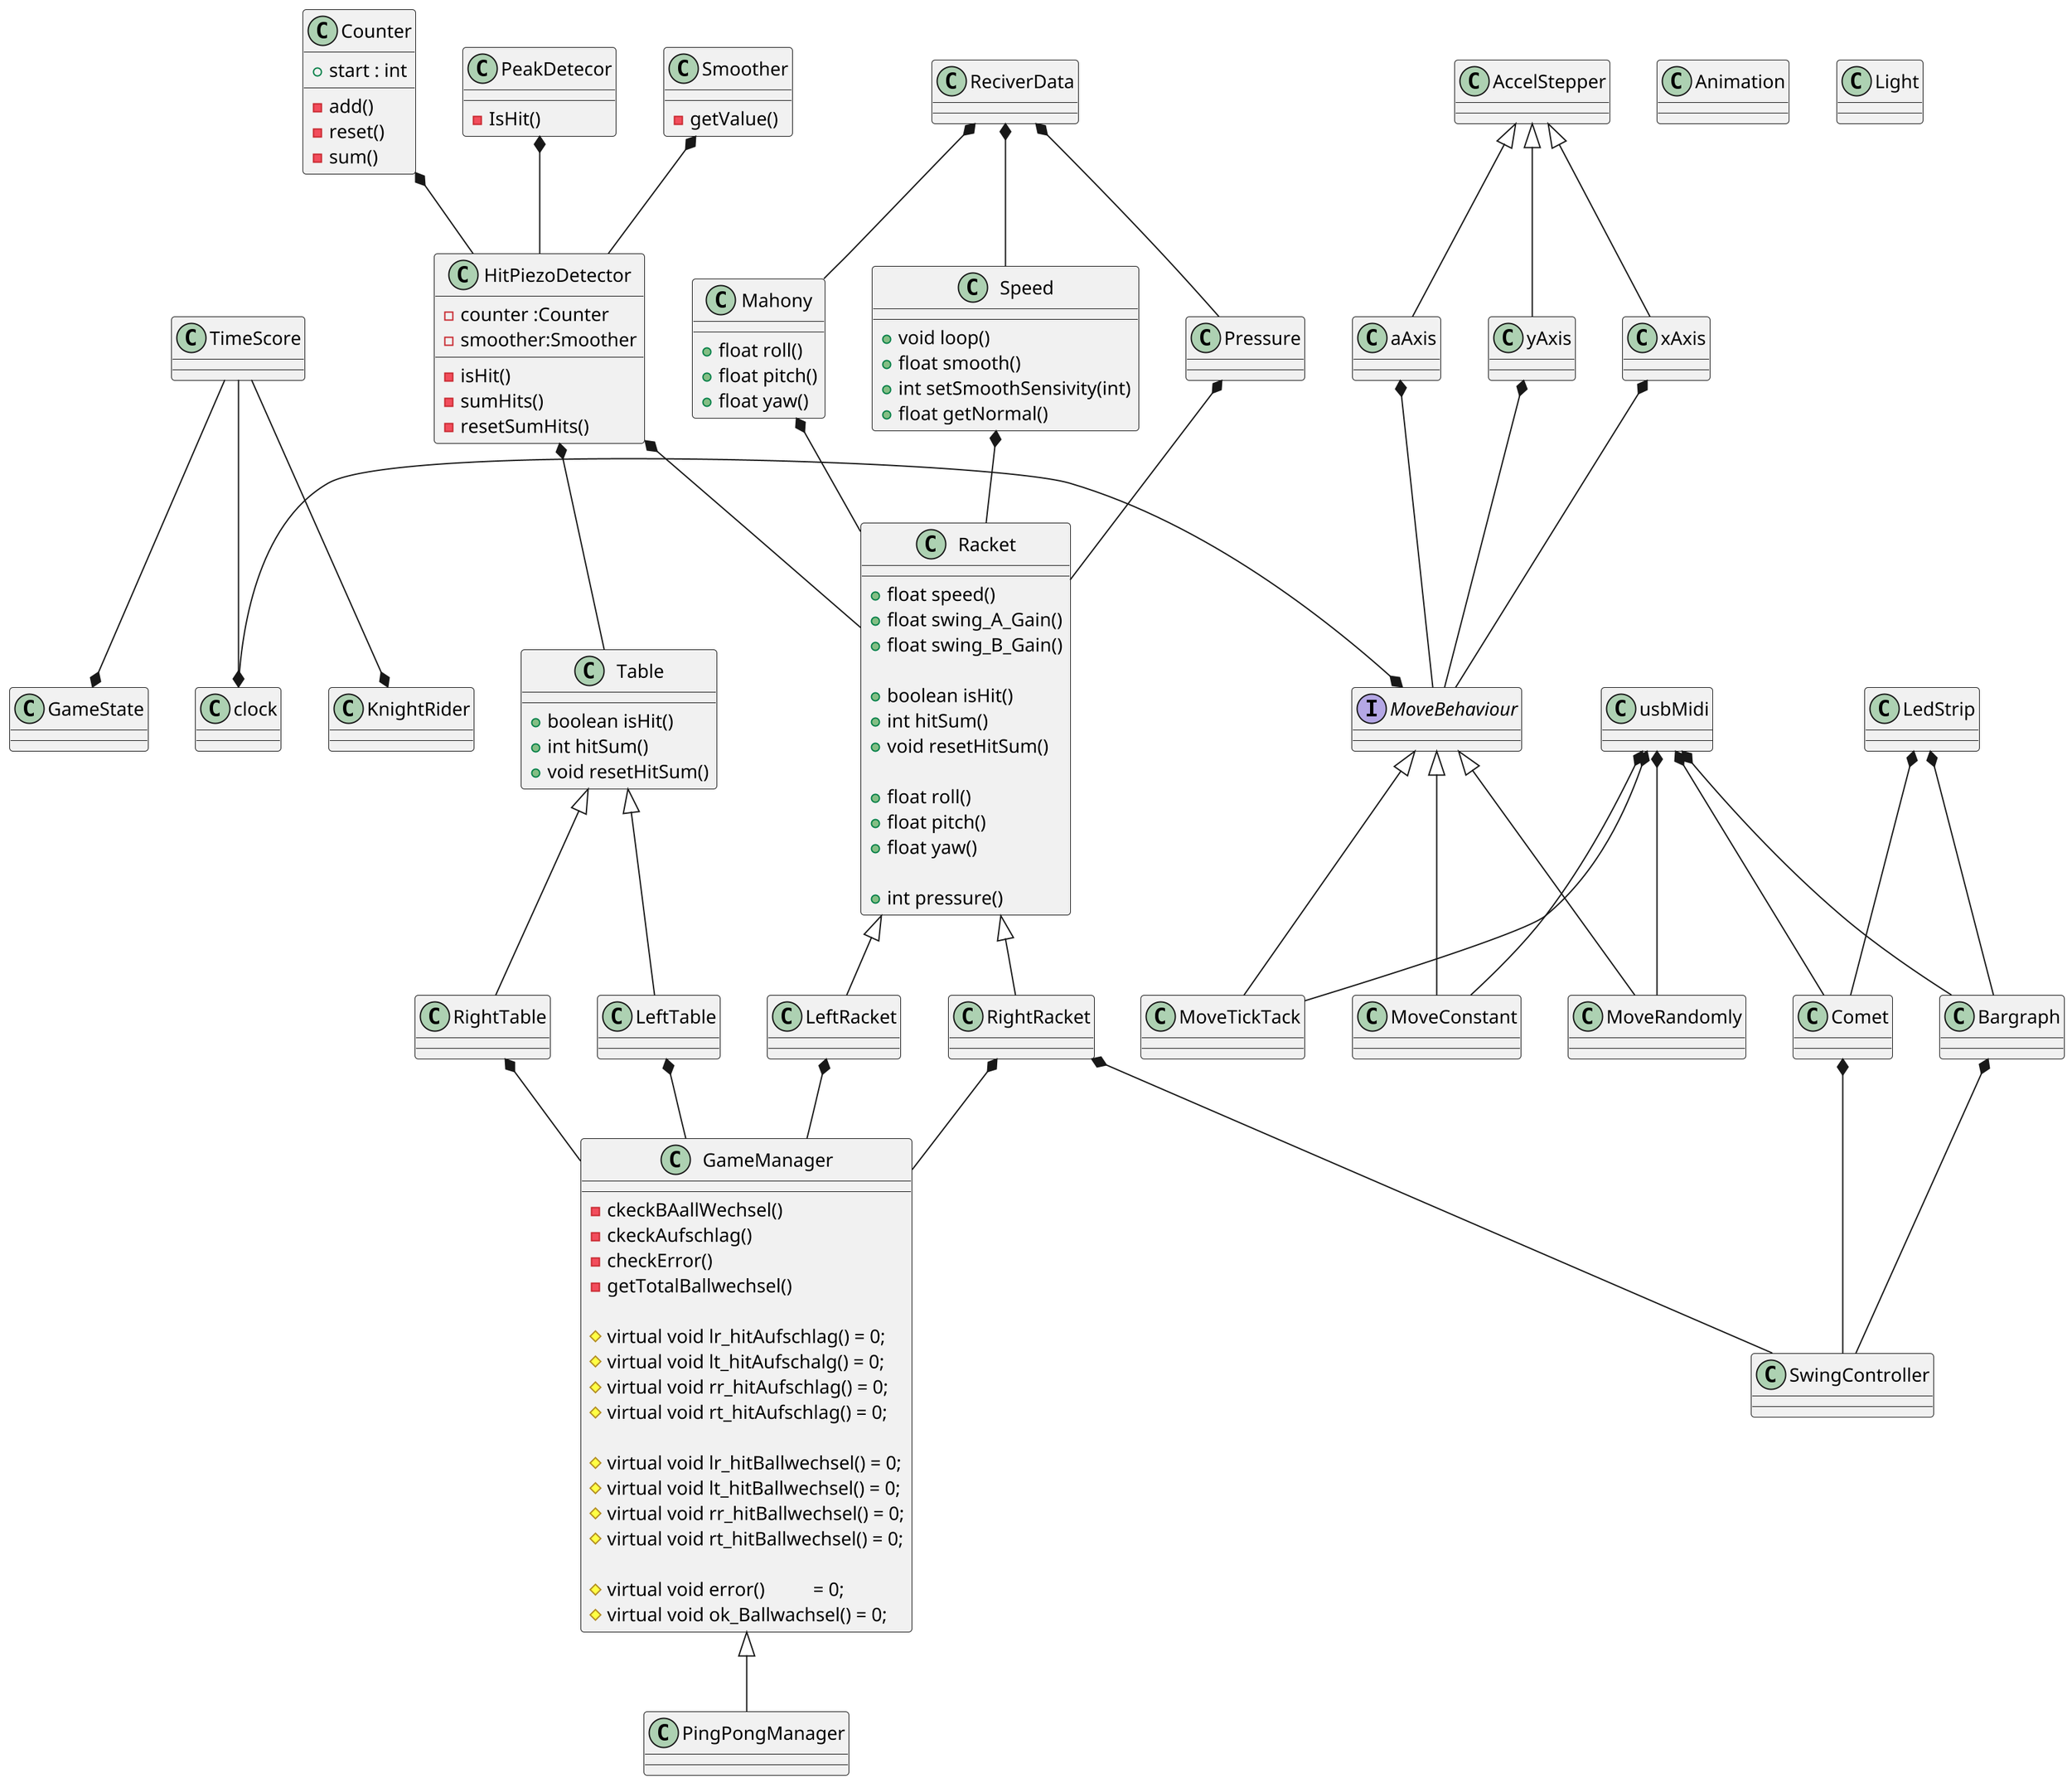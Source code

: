 @startuml
scale 2
class HitPiezoDetector {
    - counter :Counter
    - smoother:Smoother
    -isHit()
    -sumHits()
    -resetSumHits()
}

class GameManager
{
    - ckeckBAallWechsel()
    - ckeckAufschlag()
    - checkError()
    - getTotalBallwechsel()

# virtual void lr_hitAufschlag() = 0;
# virtual void lt_hitAufschalg() = 0;
# virtual void rr_hitAufschlag() = 0;
# virtual void rt_hitAufschlag() = 0;

# virtual void lr_hitBallwechsel() = 0;
# virtual void lt_hitBallwechsel() = 0;
# virtual void rr_hitBallwechsel() = 0;
# virtual void rt_hitBallwechsel() = 0;

# virtual void error()          = 0;
# virtual void ok_Ballwachsel() = 0;

}

class PingPongManager{}
GameManager <|-- PingPongManager
 LeftRacket *-- GameManager
 LeftTable *-- GameManager
 RightRacket *-- GameManager
 RightTable *-- GameManager

class Animation
{

}

class Light
{

}

class KnightRider
{

}

interface MoveBehaviour
{

}

AccelStepper  <|--aAxis
AccelStepper  <|--yAxis
AccelStepper  <|--xAxis

xAxis  *-- MoveBehaviour 
yAxis  *-- MoveBehaviour
aAxis  *-- MoveBehaviour
MoveBehaviour <|-- MoveTickTack
MoveBehaviour <|-- MoveConstant
MoveBehaviour <|-- MoveRandomly

usbMidi *-- MoveTickTack
usbMidi *-- MoveConstant
usbMidi *-- MoveRandomly


  class clock{}


TimeScore --*  KnightRider
TimeScore --*  clock
TimeScore --*  GameState






 
 clock -* MoveBehaviour




class clock
{

}
class LedStrip{

}


class usbMidi
{


}
class Table
{
    + boolean isHit()
    + int hitSum()
    + void resetHitSum()

}
class LeftTable{

}
class RightTable{

}
class Racket
{
    + float speed()
    + float swing_A_Gain()
    + float swing_B_Gain()

    + boolean isHit()
    + int hitSum()
    + void resetHitSum()

    + float roll()
    + float pitch()
    + float yaw()

    + int pressure()


}
class LeftRacket{}
class RightRacket{}


Racket <|-- LeftRacket
Racket <|-- RightRacket

Table <|-- LeftTable
Table <|-- RightTable

class Counter {
    +start : int

    -add()
    -reset()
    -sum()

}
class PeakDetecor
{
    -IsHit()

}
class Smoother  {
    -getValue()

}

Mahony *-- Racket
class Mahony
{
    + float roll()
    + float pitch()
    + float yaw()


}
Speed *-- Racket
class Speed
{
    + void loop()
	+ float smooth()
	+ int setSmoothSensivity(int)
	+ float getNormal()

}
Pressure *-- Racket

ReciverData *-- Pressure
ReciverData *-- Mahony
ReciverData *-- Speed

LedStrip *-- Comet
LedStrip *-- Bargraph
usbMidi *-- Comet 
usbMidi *-- Bargraph



class Comet
{

}

class Bargraph
{

}

class SwingController{

}
Comet *-- SwingController
Bargraph *-- SwingController
RightRacket *-- SwingController






HitPiezoDetector *-- Racket
HitPiezoDetector *-- Table
Counter *-- HitPiezoDetector
Smoother *-- HitPiezoDetector
PeakDetecor *-- HitPiezoDetector




@enduml